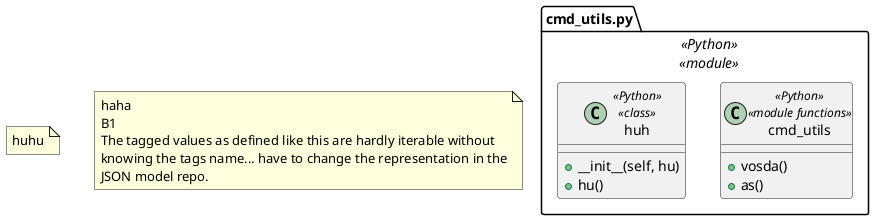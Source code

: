 @startuml
!$allelems = {"modelrepopath": "/Users/mvoss/Desktop/git/github/pumla/test/examples", "modelrepofile": "./modelrepo_json.puml", "elements": [{"name": "Temperature System", "alias": "tempSys", "type": "node", "stereotypes": ["block"], "kind": "static", "parent": "-", "instclassalias": "-", "path": "./", "filename": "tempSys.puml"},
 {"name": "tSys1 professional", "alias": "tSys1", "type": "node", "stereotypes": ["instance", "block"], "kind": "static", "parent": "-", "instclassalias": "tempSys", "path": "./", "filename": "tempSysInstances.puml"},
 {"name": "tSys2", "alias": "tSys2", "type": "node", "stereotypes": ["instance", "block"], "kind": "static", "parent": "-", "instclassalias": "tempSys", "path": "./", "filename": "tempSysInstances.puml"},
 {"name": "Temperature Sensor B", "alias": "tempSensorB", "type": "component", "stereotypes": ["block", "external System"], "kind": "static", "parent": "-", "instclassalias": "-", "path": "./tempSensorB/", "filename": "tempSensorB.puml", "taggedvalues": {"SysVariant": ["B1", "B2"], "Vendor": ["B"]}},
 {"name": "Public State", "alias": "publicState", "type": "state", "stereotypes": [], "kind": "dynamic", "parent": "tempSensorB", "instclassalias": "-", "path": "./tempSensorB/", "filename": "publicState.puml"},
 {"name": "anotherClass", "alias": "anotherClass", "type": "class", "stereotypes": ["Python"], "kind": "static", "parent": "-", "instclassalias": "-", "path": "./anotherClass/", "filename": "anotherClass.puml"},
 {"name": "CWeather", "alias": "CWeather", "type": "class", "stereotypes": ["Python"], "kind": "static", "parent": "-", "instclassalias": "-", "path": "./CWeather/", "filename": "CWeather.puml"},
 {"name": "Weather Data Instance 1", "alias": "w1", "type": "class", "stereotypes": ["instance", "Python"], "kind": "static", "parent": "-", "instclassalias": "CWeather", "path": "./CWeather/", "filename": "WeatherInstances.puml"},
 {"name": "Weather Data Instance 2", "alias": "w2", "type": "class", "stereotypes": ["instance", "Python"], "kind": "static", "parent": "-", "instclassalias": "CWeather", "path": "./CWeather/", "filename": "WeatherInstances.puml"},
 {"name": "Wireless Unit", "alias": "wirelessUnit", "type": "rectangle", "stereotypes": ["block", "external System"], "kind": "static", "parent": "-", "instclassalias": "-", "path": "./wirelessUnit/", "filename": "wirelessUnit.puml"},
 {"name": "Temperature Sensor A", "alias": "tempSensorA", "type": "component", "stereotypes": ["block"], "kind": "static", "parent": "tempSys", "instclassalias": "-", "path": "./tempSensorA/", "filename": "tempSensorA.puml"},
 {"name": "**Internal Sequence**", "alias": "internalSequence", "type": "participant", "stereotypes": [], "kind": "dynamic", "parent": "tempSensorA", "instclassalias": "-", "path": "./tempSensorA/", "filename": "internalSequence.puml"},
 {"name": "Temperature Sensor B (dC)", "alias": "tempSensorBdC", "type": "component", "stereotypes": ["block"], "kind": "static", "parent": "tempSys", "instclassalias": "-", "path": "./tempSensorBdC/", "filename": "tempSensorBdC.puml"},
 {"name": "displayTemp", "alias": "displayTemp", "type": "component", "stereotypes": ["block"], "kind": "static", "parent": "tempSys", "instclassalias": "-", "path": "./displayTemp/", "filename": "displayTemp.puml"},
 {"name": "Temp. Converter", "alias": "tempConverter", "type": "component", "stereotypes": ["block"], "kind": "static", "parent": "tempSys", "instclassalias": "-", "path": "./tempConv/", "filename": "tempConverter.puml"}]}

package "cmd_utils.py" as pd <<Python>> <<module>> {

    class cmd_utils <<Python>> <<module functions>>{
    +vosda()
    +as()
    }

    class huh <<Python>> <<class>> {
        +__init__(self, hu)
        +hu()

    }

}


note as n11
huhu
end note

note as n12
haha
$allelems.elements[3].taggedvalues.SysVariant[0]
The tagged values as defined like this are hardly iterable without
knowing the tags name... have to change the representation in the
JSON model repo.
end note

@enduml